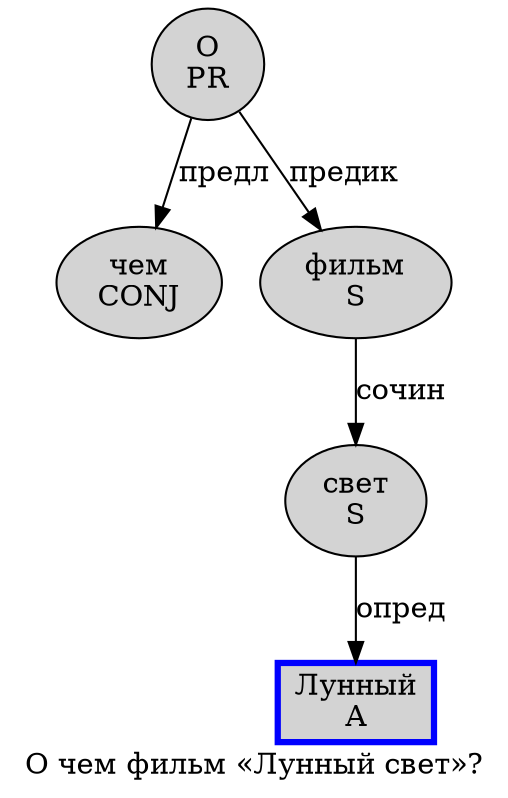 digraph SENTENCE_4094 {
	graph [label="О чем фильм «Лунный свет»?"]
	node [style=filled]
		0 [label="О
PR" color="" fillcolor=lightgray penwidth=1 shape=ellipse]
		1 [label="чем
CONJ" color="" fillcolor=lightgray penwidth=1 shape=ellipse]
		2 [label="фильм
S" color="" fillcolor=lightgray penwidth=1 shape=ellipse]
		4 [label="Лунный
A" color=blue fillcolor=lightgray penwidth=3 shape=box]
		5 [label="свет
S" color="" fillcolor=lightgray penwidth=1 shape=ellipse]
			0 -> 1 [label="предл"]
			0 -> 2 [label="предик"]
			5 -> 4 [label="опред"]
			2 -> 5 [label="сочин"]
}
